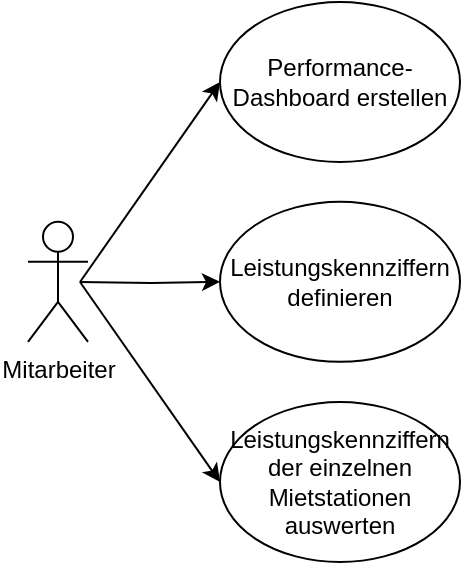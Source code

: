 <mxfile version="24.7.17">
  <diagram name="Page-1" id="UleBdLPhggKvr_24UT7t">
    <mxGraphModel dx="532" dy="349" grid="1" gridSize="10" guides="1" tooltips="1" connect="1" arrows="1" fold="1" page="1" pageScale="1" pageWidth="827" pageHeight="1169" math="0" shadow="0">
      <root>
        <mxCell id="0" />
        <mxCell id="1" parent="0" />
        <mxCell id="7SGVz58B67TcbD9Rb50o-3" style="edgeStyle=orthogonalEdgeStyle;rounded=0;orthogonalLoop=1;jettySize=auto;html=1;" edge="1" parent="1" target="7SGVz58B67TcbD9Rb50o-4">
          <mxGeometry relative="1" as="geometry">
            <mxPoint x="540" y="329.889" as="targetPoint" />
            <mxPoint x="410" y="330" as="sourcePoint" />
          </mxGeometry>
        </mxCell>
        <mxCell id="7SGVz58B67TcbD9Rb50o-1" value="Mitarbeiter" style="shape=umlActor;verticalLabelPosition=bottom;verticalAlign=top;html=1;outlineConnect=0;" vertex="1" parent="1">
          <mxGeometry x="384" y="299.89" width="30" height="60" as="geometry" />
        </mxCell>
        <mxCell id="7SGVz58B67TcbD9Rb50o-4" value="Leistungskennziffern definieren" style="ellipse;whiteSpace=wrap;html=1;" vertex="1" parent="1">
          <mxGeometry x="480" y="289.889" width="120" height="80" as="geometry" />
        </mxCell>
        <mxCell id="7SGVz58B67TcbD9Rb50o-6" value="" style="endArrow=classic;html=1;rounded=0;entryX=0;entryY=0.5;entryDx=0;entryDy=0;" edge="1" parent="1" target="7SGVz58B67TcbD9Rb50o-7">
          <mxGeometry width="50" height="50" relative="1" as="geometry">
            <mxPoint x="410" y="330" as="sourcePoint" />
            <mxPoint x="480" y="420" as="targetPoint" />
          </mxGeometry>
        </mxCell>
        <mxCell id="7SGVz58B67TcbD9Rb50o-7" value="Leistungskennziffern der einzelnen Mietstationen auswerten" style="ellipse;whiteSpace=wrap;html=1;" vertex="1" parent="1">
          <mxGeometry x="480" y="390" width="120" height="80" as="geometry" />
        </mxCell>
        <mxCell id="7SGVz58B67TcbD9Rb50o-8" value="" style="endArrow=classic;html=1;rounded=0;entryX=0;entryY=0.5;entryDx=0;entryDy=0;" edge="1" parent="1" target="7SGVz58B67TcbD9Rb50o-9">
          <mxGeometry width="50" height="50" relative="1" as="geometry">
            <mxPoint x="410" y="330" as="sourcePoint" />
            <mxPoint x="480" y="260" as="targetPoint" />
          </mxGeometry>
        </mxCell>
        <mxCell id="7SGVz58B67TcbD9Rb50o-9" value="Performance-Dashboard erstellen" style="ellipse;whiteSpace=wrap;html=1;" vertex="1" parent="1">
          <mxGeometry x="480" y="190" width="120" height="80" as="geometry" />
        </mxCell>
      </root>
    </mxGraphModel>
  </diagram>
</mxfile>
